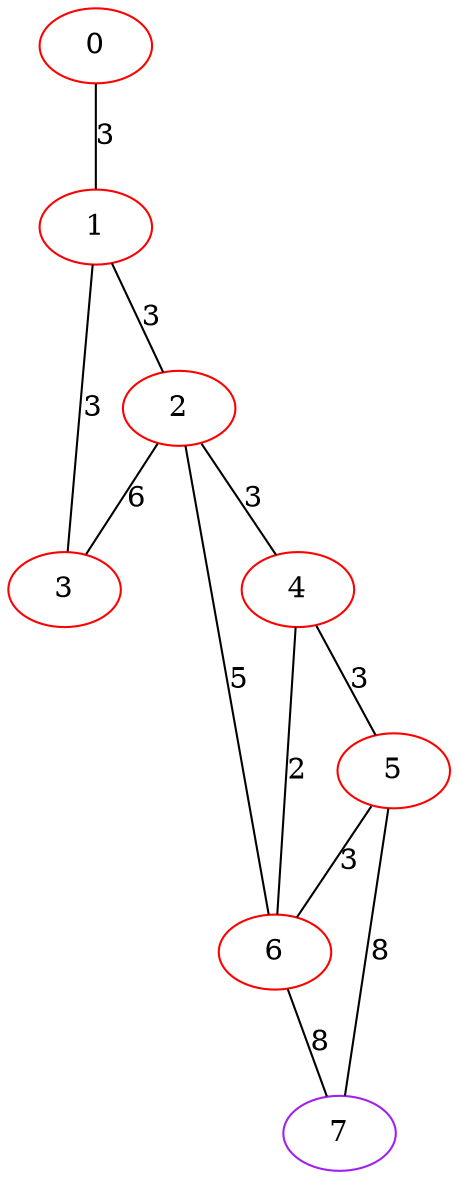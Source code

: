 graph "" {
0 [color=red, weight=1];
1 [color=red, weight=1];
2 [color=red, weight=1];
3 [color=red, weight=1];
4 [color=red, weight=1];
5 [color=red, weight=1];
6 [color=red, weight=1];
7 [color=purple, weight=4];
0 -- 1  [key=0, label=3];
1 -- 2  [key=0, label=3];
1 -- 3  [key=0, label=3];
2 -- 3  [key=0, label=6];
2 -- 4  [key=0, label=3];
2 -- 6  [key=0, label=5];
4 -- 5  [key=0, label=3];
4 -- 6  [key=0, label=2];
5 -- 6  [key=0, label=3];
5 -- 7  [key=0, label=8];
6 -- 7  [key=0, label=8];
}
